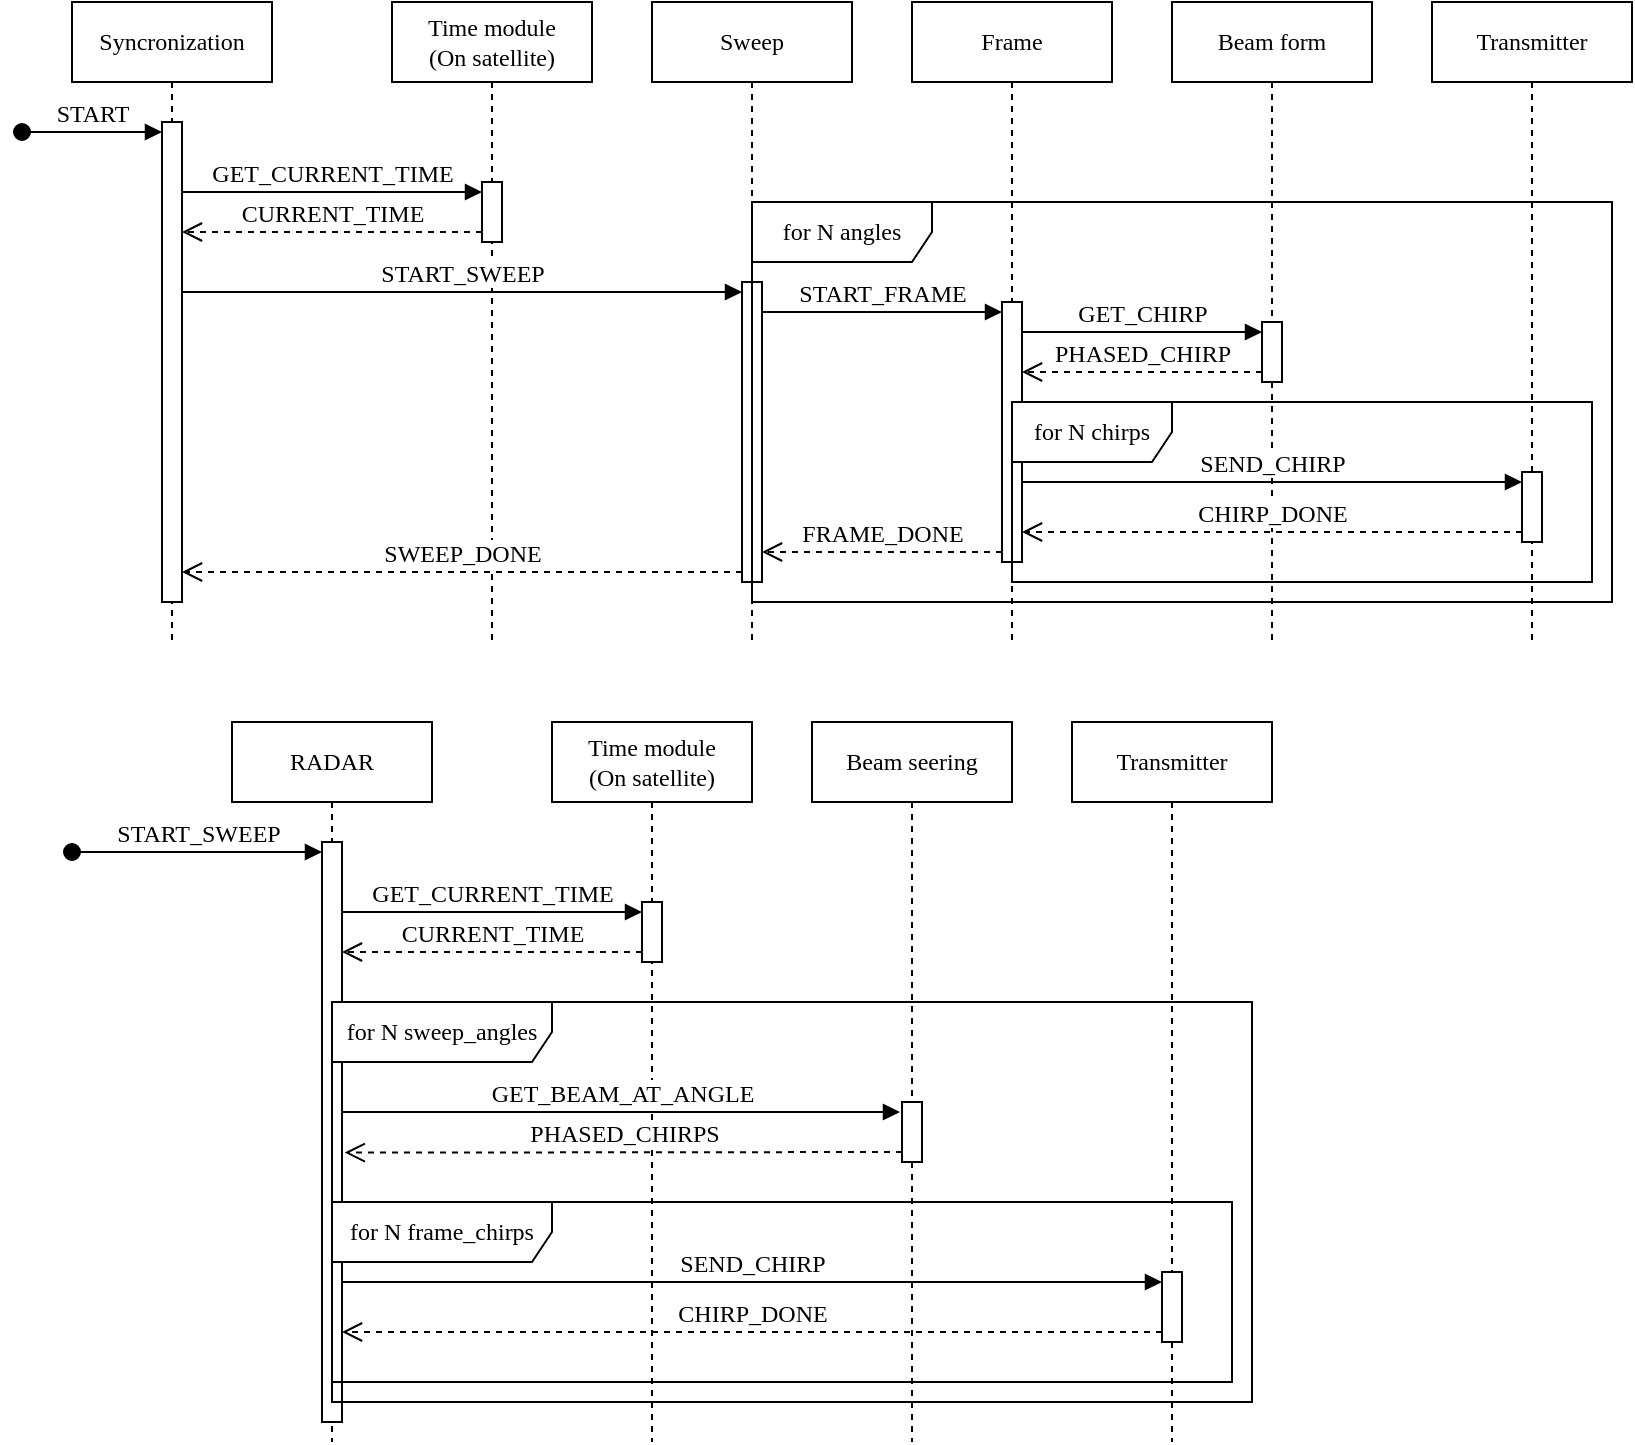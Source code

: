 <mxfile version="26.2.14">
  <diagram name="Page-1" id="kV-45eQNpwQn6KGaD91V">
    <mxGraphModel dx="1426" dy="759" grid="1" gridSize="10" guides="1" tooltips="1" connect="1" arrows="1" fold="1" page="1" pageScale="1" pageWidth="827" pageHeight="1169" math="0" shadow="0">
      <root>
        <mxCell id="0" />
        <mxCell id="1" parent="0" />
        <mxCell id="dV2UwhRpdAfM-n-fXqlM-1" value="Syncronization" style="shape=umlLifeline;perimeter=lifelinePerimeter;whiteSpace=wrap;html=1;container=1;dropTarget=0;collapsible=0;recursiveResize=0;outlineConnect=0;portConstraint=eastwest;newEdgeStyle={&quot;edgeStyle&quot;:&quot;elbowEdgeStyle&quot;,&quot;elbow&quot;:&quot;vertical&quot;,&quot;curved&quot;:0,&quot;rounded&quot;:0};fontFamily=modern;fontSource=https%3A%2F%2Fsourceforge.net%2Fprojects%2Fcm-unicode%2F;fontSize=12;" parent="1" vertex="1">
          <mxGeometry x="40" y="40" width="100" height="320" as="geometry" />
        </mxCell>
        <mxCell id="dV2UwhRpdAfM-n-fXqlM-11" value="" style="html=1;points=[[0,0,0,0,5],[0,1,0,0,-5],[1,0,0,0,5],[1,1,0,0,-5]];perimeter=orthogonalPerimeter;outlineConnect=0;targetShapes=umlLifeline;portConstraint=eastwest;newEdgeStyle={&quot;curved&quot;:0,&quot;rounded&quot;:0};fontFamily=modern;fontSource=https%3A%2F%2Fsourceforge.net%2Fprojects%2Fcm-unicode%2F;fontSize=12;" parent="dV2UwhRpdAfM-n-fXqlM-1" vertex="1">
          <mxGeometry x="45" y="60" width="10" height="240" as="geometry" />
        </mxCell>
        <mxCell id="dV2UwhRpdAfM-n-fXqlM-12" value="START" style="html=1;verticalAlign=bottom;startArrow=oval;endArrow=block;startSize=8;curved=0;rounded=0;entryX=0;entryY=0;entryDx=0;entryDy=5;fontFamily=modern;fontSource=https%3A%2F%2Fsourceforge.net%2Fprojects%2Fcm-unicode%2F;fontSize=12;" parent="dV2UwhRpdAfM-n-fXqlM-1" target="dV2UwhRpdAfM-n-fXqlM-11" edge="1">
          <mxGeometry relative="1" as="geometry">
            <mxPoint x="-25" y="65" as="sourcePoint" />
          </mxGeometry>
        </mxCell>
        <mxCell id="dV2UwhRpdAfM-n-fXqlM-2" value="Time module&lt;br&gt;(On satellite)" style="shape=umlLifeline;perimeter=lifelinePerimeter;whiteSpace=wrap;html=1;container=1;dropTarget=0;collapsible=0;recursiveResize=0;outlineConnect=0;portConstraint=eastwest;newEdgeStyle={&quot;edgeStyle&quot;:&quot;elbowEdgeStyle&quot;,&quot;elbow&quot;:&quot;vertical&quot;,&quot;curved&quot;:0,&quot;rounded&quot;:0};fontFamily=modern;fontSource=https%3A%2F%2Fsourceforge.net%2Fprojects%2Fcm-unicode%2F;fontSize=12;" parent="1" vertex="1">
          <mxGeometry x="200" y="40" width="100" height="320" as="geometry" />
        </mxCell>
        <mxCell id="dV2UwhRpdAfM-n-fXqlM-8" value="" style="html=1;points=[[0,0,0,0,5],[0,1,0,0,-5],[1,0,0,0,5],[1,1,0,0,-5]];perimeter=orthogonalPerimeter;outlineConnect=0;targetShapes=umlLifeline;portConstraint=eastwest;newEdgeStyle={&quot;curved&quot;:0,&quot;rounded&quot;:0};fontFamily=modern;fontSource=https%3A%2F%2Fsourceforge.net%2Fprojects%2Fcm-unicode%2F;fontSize=12;" parent="dV2UwhRpdAfM-n-fXqlM-2" vertex="1">
          <mxGeometry x="45" y="90" width="10" height="30" as="geometry" />
        </mxCell>
        <mxCell id="dV2UwhRpdAfM-n-fXqlM-3" value="Sweep" style="shape=umlLifeline;perimeter=lifelinePerimeter;whiteSpace=wrap;html=1;container=1;dropTarget=0;collapsible=0;recursiveResize=0;outlineConnect=0;portConstraint=eastwest;newEdgeStyle={&quot;edgeStyle&quot;:&quot;elbowEdgeStyle&quot;,&quot;elbow&quot;:&quot;vertical&quot;,&quot;curved&quot;:0,&quot;rounded&quot;:0};fontFamily=modern;fontSource=https%3A%2F%2Fsourceforge.net%2Fprojects%2Fcm-unicode%2F;fontSize=12;" parent="1" vertex="1">
          <mxGeometry x="330" y="40" width="100" height="320" as="geometry" />
        </mxCell>
        <mxCell id="dV2UwhRpdAfM-n-fXqlM-13" value="" style="html=1;points=[[0,0,0,0,5],[0,1,0,0,-5],[1,0,0,0,5],[1,1,0,0,-5]];perimeter=orthogonalPerimeter;outlineConnect=0;targetShapes=umlLifeline;portConstraint=eastwest;newEdgeStyle={&quot;curved&quot;:0,&quot;rounded&quot;:0};fontFamily=modern;fontSource=https%3A%2F%2Fsourceforge.net%2Fprojects%2Fcm-unicode%2F;fontSize=12;" parent="dV2UwhRpdAfM-n-fXqlM-3" vertex="1">
          <mxGeometry x="45" y="140" width="10" height="150" as="geometry" />
        </mxCell>
        <mxCell id="dV2UwhRpdAfM-n-fXqlM-4" value="Frame" style="shape=umlLifeline;perimeter=lifelinePerimeter;whiteSpace=wrap;html=1;container=1;dropTarget=0;collapsible=0;recursiveResize=0;outlineConnect=0;portConstraint=eastwest;newEdgeStyle={&quot;edgeStyle&quot;:&quot;elbowEdgeStyle&quot;,&quot;elbow&quot;:&quot;vertical&quot;,&quot;curved&quot;:0,&quot;rounded&quot;:0};fontFamily=modern;fontSource=https%3A%2F%2Fsourceforge.net%2Fprojects%2Fcm-unicode%2F;fontSize=12;" parent="1" vertex="1">
          <mxGeometry x="460" y="40" width="100" height="320" as="geometry" />
        </mxCell>
        <mxCell id="dV2UwhRpdAfM-n-fXqlM-16" value="" style="html=1;points=[[0,0,0,0,5],[0,1,0,0,-5],[1,0,0,0,5],[1,1,0,0,-5]];perimeter=orthogonalPerimeter;outlineConnect=0;targetShapes=umlLifeline;portConstraint=eastwest;newEdgeStyle={&quot;curved&quot;:0,&quot;rounded&quot;:0};fontFamily=modern;fontSource=https%3A%2F%2Fsourceforge.net%2Fprojects%2Fcm-unicode%2F;fontSize=12;" parent="dV2UwhRpdAfM-n-fXqlM-4" vertex="1">
          <mxGeometry x="45" y="150" width="10" height="130" as="geometry" />
        </mxCell>
        <mxCell id="dV2UwhRpdAfM-n-fXqlM-5" value="Beam form" style="shape=umlLifeline;perimeter=lifelinePerimeter;whiteSpace=wrap;html=1;container=1;dropTarget=0;collapsible=0;recursiveResize=0;outlineConnect=0;portConstraint=eastwest;newEdgeStyle={&quot;edgeStyle&quot;:&quot;elbowEdgeStyle&quot;,&quot;elbow&quot;:&quot;vertical&quot;,&quot;curved&quot;:0,&quot;rounded&quot;:0};fontFamily=modern;fontSource=https%3A%2F%2Fsourceforge.net%2Fprojects%2Fcm-unicode%2F;fontSize=12;" parent="1" vertex="1">
          <mxGeometry x="590" y="40" width="100" height="320" as="geometry" />
        </mxCell>
        <mxCell id="dV2UwhRpdAfM-n-fXqlM-6" value="Transmitter" style="shape=umlLifeline;perimeter=lifelinePerimeter;whiteSpace=wrap;html=1;container=1;dropTarget=0;collapsible=0;recursiveResize=0;outlineConnect=0;portConstraint=eastwest;newEdgeStyle={&quot;edgeStyle&quot;:&quot;elbowEdgeStyle&quot;,&quot;elbow&quot;:&quot;vertical&quot;,&quot;curved&quot;:0,&quot;rounded&quot;:0};fontFamily=modern;fontSource=https%3A%2F%2Fsourceforge.net%2Fprojects%2Fcm-unicode%2F;fontSize=12;" parent="1" vertex="1">
          <mxGeometry x="720" y="40" width="100" height="320" as="geometry" />
        </mxCell>
        <mxCell id="dV2UwhRpdAfM-n-fXqlM-9" value="GET_CURRENT_TIME" style="html=1;verticalAlign=bottom;endArrow=block;curved=0;rounded=0;entryX=0;entryY=0;entryDx=0;entryDy=5;fontFamily=modern;fontSource=https%3A%2F%2Fsourceforge.net%2Fprojects%2Fcm-unicode%2F;fontSize=12;" parent="1" source="dV2UwhRpdAfM-n-fXqlM-11" target="dV2UwhRpdAfM-n-fXqlM-8" edge="1">
          <mxGeometry relative="1" as="geometry">
            <mxPoint x="130" y="135" as="sourcePoint" />
          </mxGeometry>
        </mxCell>
        <mxCell id="dV2UwhRpdAfM-n-fXqlM-10" value="CURRENT_TIME" style="html=1;verticalAlign=bottom;endArrow=open;dashed=1;endSize=8;curved=0;rounded=0;exitX=0;exitY=1;exitDx=0;exitDy=-5;fontFamily=modern;fontSource=https%3A%2F%2Fsourceforge.net%2Fprojects%2Fcm-unicode%2F;fontSize=12;" parent="1" source="dV2UwhRpdAfM-n-fXqlM-8" target="dV2UwhRpdAfM-n-fXqlM-11" edge="1">
          <mxGeometry relative="1" as="geometry">
            <mxPoint x="130" y="205" as="targetPoint" />
          </mxGeometry>
        </mxCell>
        <mxCell id="dV2UwhRpdAfM-n-fXqlM-14" value="START_SWEEP" style="html=1;verticalAlign=bottom;endArrow=block;curved=0;rounded=0;entryX=0;entryY=0;entryDx=0;entryDy=5;fontFamily=modern;fontSource=https%3A%2F%2Fsourceforge.net%2Fprojects%2Fcm-unicode%2F;fontSize=12;" parent="1" source="dV2UwhRpdAfM-n-fXqlM-11" target="dV2UwhRpdAfM-n-fXqlM-13" edge="1">
          <mxGeometry relative="1" as="geometry">
            <mxPoint x="305" y="245" as="sourcePoint" />
          </mxGeometry>
        </mxCell>
        <mxCell id="dV2UwhRpdAfM-n-fXqlM-15" value="SWEEP_DONE" style="html=1;verticalAlign=bottom;endArrow=open;dashed=1;endSize=8;curved=0;rounded=0;exitX=0;exitY=1;exitDx=0;exitDy=-5;fontFamily=modern;fontSource=https%3A%2F%2Fsourceforge.net%2Fprojects%2Fcm-unicode%2F;fontSize=12;" parent="1" source="dV2UwhRpdAfM-n-fXqlM-13" target="dV2UwhRpdAfM-n-fXqlM-11" edge="1">
          <mxGeometry relative="1" as="geometry">
            <mxPoint x="305" y="315" as="targetPoint" />
          </mxGeometry>
        </mxCell>
        <mxCell id="dV2UwhRpdAfM-n-fXqlM-17" value="START_FRAME" style="html=1;verticalAlign=bottom;endArrow=block;curved=0;rounded=0;entryX=0;entryY=0;entryDx=0;entryDy=5;fontFamily=modern;fontSource=https%3A%2F%2Fsourceforge.net%2Fprojects%2Fcm-unicode%2F;fontSize=12;" parent="1" source="dV2UwhRpdAfM-n-fXqlM-13" target="dV2UwhRpdAfM-n-fXqlM-16" edge="1">
          <mxGeometry relative="1" as="geometry">
            <mxPoint x="435" y="255" as="sourcePoint" />
          </mxGeometry>
        </mxCell>
        <mxCell id="dV2UwhRpdAfM-n-fXqlM-18" value="FRAME_DONE" style="html=1;verticalAlign=bottom;endArrow=open;dashed=1;endSize=8;curved=0;rounded=0;exitX=0;exitY=1;exitDx=0;exitDy=-5;fontFamily=modern;fontSource=https%3A%2F%2Fsourceforge.net%2Fprojects%2Fcm-unicode%2F;fontSize=12;" parent="1" source="dV2UwhRpdAfM-n-fXqlM-16" target="dV2UwhRpdAfM-n-fXqlM-13" edge="1">
          <mxGeometry relative="1" as="geometry">
            <mxPoint x="435" y="325" as="targetPoint" />
          </mxGeometry>
        </mxCell>
        <mxCell id="dV2UwhRpdAfM-n-fXqlM-19" value="for N angles" style="shape=umlFrame;whiteSpace=wrap;html=1;pointerEvents=0;width=90;height=30;fontFamily=modern;fontSource=https%3A%2F%2Fsourceforge.net%2Fprojects%2Fcm-unicode%2F;fontSize=12;" parent="1" vertex="1">
          <mxGeometry x="380" y="140" width="430" height="200" as="geometry" />
        </mxCell>
        <mxCell id="dV2UwhRpdAfM-n-fXqlM-21" value="" style="html=1;points=[[0,0,0,0,5],[0,1,0,0,-5],[1,0,0,0,5],[1,1,0,0,-5]];perimeter=orthogonalPerimeter;outlineConnect=0;targetShapes=umlLifeline;portConstraint=eastwest;newEdgeStyle={&quot;curved&quot;:0,&quot;rounded&quot;:0};fontFamily=modern;fontSource=https%3A%2F%2Fsourceforge.net%2Fprojects%2Fcm-unicode%2F;fontSize=12;" parent="1" vertex="1">
          <mxGeometry x="635" y="200" width="10" height="30" as="geometry" />
        </mxCell>
        <mxCell id="dV2UwhRpdAfM-n-fXqlM-22" value="GET_CHIRP" style="html=1;verticalAlign=bottom;endArrow=block;curved=0;rounded=0;entryX=0;entryY=0;entryDx=0;entryDy=5;exitX=1;exitY=0;exitDx=0;exitDy=5;exitPerimeter=0;fontFamily=modern;fontSource=https%3A%2F%2Fsourceforge.net%2Fprojects%2Fcm-unicode%2F;fontSize=12;" parent="1" edge="1">
          <mxGeometry relative="1" as="geometry">
            <mxPoint x="515" y="205" as="sourcePoint" />
            <mxPoint x="635" y="205" as="targetPoint" />
          </mxGeometry>
        </mxCell>
        <mxCell id="dV2UwhRpdAfM-n-fXqlM-23" value="PHASED_CHIRP" style="html=1;verticalAlign=bottom;endArrow=open;dashed=1;endSize=8;curved=0;rounded=0;exitX=0;exitY=1;exitDx=0;exitDy=-5;fontFamily=modern;fontSource=https%3A%2F%2Fsourceforge.net%2Fprojects%2Fcm-unicode%2F;fontSize=12;" parent="1" source="dV2UwhRpdAfM-n-fXqlM-21" target="dV2UwhRpdAfM-n-fXqlM-16" edge="1">
          <mxGeometry relative="1" as="geometry">
            <mxPoint x="565" y="345" as="targetPoint" />
          </mxGeometry>
        </mxCell>
        <mxCell id="dV2UwhRpdAfM-n-fXqlM-28" value="for N chirps" style="shape=umlFrame;whiteSpace=wrap;html=1;pointerEvents=0;width=80;height=30;fontFamily=modern;fontSource=https%3A%2F%2Fsourceforge.net%2Fprojects%2Fcm-unicode%2F;fontSize=12;" parent="1" vertex="1">
          <mxGeometry x="510" y="240" width="290" height="90" as="geometry" />
        </mxCell>
        <mxCell id="dV2UwhRpdAfM-n-fXqlM-29" value="" style="html=1;points=[[0,0,0,0,5],[0,1,0,0,-5],[1,0,0,0,5],[1,1,0,0,-5]];perimeter=orthogonalPerimeter;outlineConnect=0;targetShapes=umlLifeline;portConstraint=eastwest;newEdgeStyle={&quot;curved&quot;:0,&quot;rounded&quot;:0};fontFamily=modern;fontSource=https%3A%2F%2Fsourceforge.net%2Fprojects%2Fcm-unicode%2F;fontSize=12;" parent="1" vertex="1">
          <mxGeometry x="765" y="275" width="10" height="35" as="geometry" />
        </mxCell>
        <mxCell id="dV2UwhRpdAfM-n-fXqlM-30" value="SEND_CHIRP" style="html=1;verticalAlign=bottom;endArrow=block;curved=0;rounded=0;entryX=0;entryY=0;entryDx=0;entryDy=5;fontFamily=modern;fontSource=https%3A%2F%2Fsourceforge.net%2Fprojects%2Fcm-unicode%2F;fontSize=12;" parent="1" source="dV2UwhRpdAfM-n-fXqlM-16" target="dV2UwhRpdAfM-n-fXqlM-29" edge="1">
          <mxGeometry relative="1" as="geometry">
            <mxPoint x="695" y="390" as="sourcePoint" />
          </mxGeometry>
        </mxCell>
        <mxCell id="dV2UwhRpdAfM-n-fXqlM-31" value="CHIRP_DONE" style="html=1;verticalAlign=bottom;endArrow=open;dashed=1;endSize=8;curved=0;rounded=0;exitX=0;exitY=1;exitDx=0;exitDy=-5;fontFamily=modern;fontSource=https%3A%2F%2Fsourceforge.net%2Fprojects%2Fcm-unicode%2F;fontSize=12;" parent="1" source="dV2UwhRpdAfM-n-fXqlM-29" target="dV2UwhRpdAfM-n-fXqlM-16" edge="1">
          <mxGeometry relative="1" as="geometry">
            <mxPoint x="695" y="460" as="targetPoint" />
          </mxGeometry>
        </mxCell>
        <mxCell id="aHgUXemeiwbD6eJTPdw7-1" value="RADAR" style="shape=umlLifeline;perimeter=lifelinePerimeter;whiteSpace=wrap;html=1;container=1;dropTarget=0;collapsible=0;recursiveResize=0;outlineConnect=0;portConstraint=eastwest;newEdgeStyle={&quot;edgeStyle&quot;:&quot;elbowEdgeStyle&quot;,&quot;elbow&quot;:&quot;vertical&quot;,&quot;curved&quot;:0,&quot;rounded&quot;:0};fontFamily=modern;fontSource=https%3A%2F%2Fsourceforge.net%2Fprojects%2Fcm-unicode%2F;fontSize=12;" parent="1" vertex="1">
          <mxGeometry x="120" y="400" width="100" height="360" as="geometry" />
        </mxCell>
        <mxCell id="aHgUXemeiwbD6eJTPdw7-2" value="" style="html=1;points=[[0,0,0,0,5],[0,1,0,0,-5],[1,0,0,0,5],[1,1,0,0,-5]];perimeter=orthogonalPerimeter;outlineConnect=0;targetShapes=umlLifeline;portConstraint=eastwest;newEdgeStyle={&quot;curved&quot;:0,&quot;rounded&quot;:0};fontFamily=modern;fontSource=https%3A%2F%2Fsourceforge.net%2Fprojects%2Fcm-unicode%2F;fontSize=12;" parent="aHgUXemeiwbD6eJTPdw7-1" vertex="1">
          <mxGeometry x="45" y="60" width="10" height="290" as="geometry" />
        </mxCell>
        <mxCell id="aHgUXemeiwbD6eJTPdw7-3" value="START_SWEEP" style="html=1;verticalAlign=bottom;startArrow=oval;endArrow=block;startSize=8;curved=0;rounded=0;entryX=0;entryY=0;entryDx=0;entryDy=5;fontFamily=modern;fontSource=https%3A%2F%2Fsourceforge.net%2Fprojects%2Fcm-unicode%2F;fontSize=12;" parent="aHgUXemeiwbD6eJTPdw7-1" target="aHgUXemeiwbD6eJTPdw7-2" edge="1">
          <mxGeometry relative="1" as="geometry">
            <mxPoint x="-80" y="65" as="sourcePoint" />
          </mxGeometry>
        </mxCell>
        <mxCell id="aHgUXemeiwbD6eJTPdw7-4" value="Time module&lt;br&gt;(On satellite)" style="shape=umlLifeline;perimeter=lifelinePerimeter;whiteSpace=wrap;html=1;container=1;dropTarget=0;collapsible=0;recursiveResize=0;outlineConnect=0;portConstraint=eastwest;newEdgeStyle={&quot;edgeStyle&quot;:&quot;elbowEdgeStyle&quot;,&quot;elbow&quot;:&quot;vertical&quot;,&quot;curved&quot;:0,&quot;rounded&quot;:0};fontFamily=modern;fontSource=https%3A%2F%2Fsourceforge.net%2Fprojects%2Fcm-unicode%2F;fontSize=12;" parent="1" vertex="1">
          <mxGeometry x="280" y="400" width="100" height="360" as="geometry" />
        </mxCell>
        <mxCell id="aHgUXemeiwbD6eJTPdw7-5" value="" style="html=1;points=[[0,0,0,0,5],[0,1,0,0,-5],[1,0,0,0,5],[1,1,0,0,-5]];perimeter=orthogonalPerimeter;outlineConnect=0;targetShapes=umlLifeline;portConstraint=eastwest;newEdgeStyle={&quot;curved&quot;:0,&quot;rounded&quot;:0};fontFamily=modern;fontSource=https%3A%2F%2Fsourceforge.net%2Fprojects%2Fcm-unicode%2F;fontSize=12;" parent="aHgUXemeiwbD6eJTPdw7-4" vertex="1">
          <mxGeometry x="45" y="90" width="10" height="30" as="geometry" />
        </mxCell>
        <mxCell id="aHgUXemeiwbD6eJTPdw7-10" value="Beam seering" style="shape=umlLifeline;perimeter=lifelinePerimeter;whiteSpace=wrap;html=1;container=1;dropTarget=0;collapsible=0;recursiveResize=0;outlineConnect=0;portConstraint=eastwest;newEdgeStyle={&quot;edgeStyle&quot;:&quot;elbowEdgeStyle&quot;,&quot;elbow&quot;:&quot;vertical&quot;,&quot;curved&quot;:0,&quot;rounded&quot;:0};fontFamily=modern;fontSource=https%3A%2F%2Fsourceforge.net%2Fprojects%2Fcm-unicode%2F;fontSize=12;" parent="1" vertex="1">
          <mxGeometry x="410" y="400" width="100" height="360" as="geometry" />
        </mxCell>
        <mxCell id="aHgUXemeiwbD6eJTPdw7-11" value="Transmitter" style="shape=umlLifeline;perimeter=lifelinePerimeter;whiteSpace=wrap;html=1;container=1;dropTarget=0;collapsible=0;recursiveResize=0;outlineConnect=0;portConstraint=eastwest;newEdgeStyle={&quot;edgeStyle&quot;:&quot;elbowEdgeStyle&quot;,&quot;elbow&quot;:&quot;vertical&quot;,&quot;curved&quot;:0,&quot;rounded&quot;:0};fontFamily=modern;fontSource=https%3A%2F%2Fsourceforge.net%2Fprojects%2Fcm-unicode%2F;fontSize=12;" parent="1" vertex="1">
          <mxGeometry x="540" y="400" width="100" height="360" as="geometry" />
        </mxCell>
        <mxCell id="aHgUXemeiwbD6eJTPdw7-12" value="GET_CURRENT_TIME" style="html=1;verticalAlign=bottom;endArrow=block;curved=0;rounded=0;entryX=0;entryY=0;entryDx=0;entryDy=5;fontFamily=modern;fontSource=https%3A%2F%2Fsourceforge.net%2Fprojects%2Fcm-unicode%2F;fontSize=12;" parent="1" source="aHgUXemeiwbD6eJTPdw7-2" target="aHgUXemeiwbD6eJTPdw7-5" edge="1">
          <mxGeometry relative="1" as="geometry">
            <mxPoint x="210" y="495" as="sourcePoint" />
          </mxGeometry>
        </mxCell>
        <mxCell id="aHgUXemeiwbD6eJTPdw7-13" value="CURRENT_TIME" style="html=1;verticalAlign=bottom;endArrow=open;dashed=1;endSize=8;curved=0;rounded=0;exitX=0;exitY=1;exitDx=0;exitDy=-5;fontFamily=modern;fontSource=https%3A%2F%2Fsourceforge.net%2Fprojects%2Fcm-unicode%2F;fontSize=12;" parent="1" source="aHgUXemeiwbD6eJTPdw7-5" target="aHgUXemeiwbD6eJTPdw7-2" edge="1">
          <mxGeometry relative="1" as="geometry">
            <mxPoint x="210" y="565" as="targetPoint" />
          </mxGeometry>
        </mxCell>
        <mxCell id="aHgUXemeiwbD6eJTPdw7-18" value="for N sweep_angles" style="shape=umlFrame;whiteSpace=wrap;html=1;pointerEvents=0;width=110;height=30;fontFamily=modern;fontSource=https%3A%2F%2Fsourceforge.net%2Fprojects%2Fcm-unicode%2F;fontSize=12;" parent="1" vertex="1">
          <mxGeometry x="170" y="540" width="460" height="200" as="geometry" />
        </mxCell>
        <mxCell id="aHgUXemeiwbD6eJTPdw7-19" value="" style="html=1;points=[[0,0,0,0,5],[0,1,0,0,-5],[1,0,0,0,5],[1,1,0,0,-5]];perimeter=orthogonalPerimeter;outlineConnect=0;targetShapes=umlLifeline;portConstraint=eastwest;newEdgeStyle={&quot;curved&quot;:0,&quot;rounded&quot;:0};fontFamily=modern;fontSource=https%3A%2F%2Fsourceforge.net%2Fprojects%2Fcm-unicode%2F;fontSize=12;" parent="1" vertex="1">
          <mxGeometry x="455" y="590" width="10" height="30" as="geometry" />
        </mxCell>
        <mxCell id="aHgUXemeiwbD6eJTPdw7-22" value="for N frame_chirps" style="shape=umlFrame;whiteSpace=wrap;html=1;pointerEvents=0;width=110;height=30;fontFamily=modern;fontSource=https%3A%2F%2Fsourceforge.net%2Fprojects%2Fcm-unicode%2F;fontSize=12;" parent="1" vertex="1">
          <mxGeometry x="170" y="640" width="450" height="90" as="geometry" />
        </mxCell>
        <mxCell id="aHgUXemeiwbD6eJTPdw7-23" value="" style="html=1;points=[[0,0,0,0,5],[0,1,0,0,-5],[1,0,0,0,5],[1,1,0,0,-5]];perimeter=orthogonalPerimeter;outlineConnect=0;targetShapes=umlLifeline;portConstraint=eastwest;newEdgeStyle={&quot;curved&quot;:0,&quot;rounded&quot;:0};fontFamily=modern;fontSource=https%3A%2F%2Fsourceforge.net%2Fprojects%2Fcm-unicode%2F;fontSize=12;" parent="1" vertex="1">
          <mxGeometry x="585" y="675" width="10" height="35" as="geometry" />
        </mxCell>
        <mxCell id="aHgUXemeiwbD6eJTPdw7-24" value="SEND_CHIRP" style="html=1;verticalAlign=bottom;endArrow=block;curved=0;rounded=0;entryX=0;entryY=0;entryDx=0;entryDy=5;fontFamily=modern;fontSource=https%3A%2F%2Fsourceforge.net%2Fprojects%2Fcm-unicode%2F;fontSize=12;" parent="1" source="aHgUXemeiwbD6eJTPdw7-2" target="aHgUXemeiwbD6eJTPdw7-23" edge="1">
          <mxGeometry relative="1" as="geometry">
            <mxPoint x="335" y="680" as="sourcePoint" />
          </mxGeometry>
        </mxCell>
        <mxCell id="aHgUXemeiwbD6eJTPdw7-25" value="CHIRP_DONE" style="html=1;verticalAlign=bottom;endArrow=open;dashed=1;endSize=8;curved=0;rounded=0;exitX=0;exitY=1;exitDx=0;exitDy=-5;fontFamily=modern;fontSource=https%3A%2F%2Fsourceforge.net%2Fprojects%2Fcm-unicode%2F;fontSize=12;" parent="1" source="aHgUXemeiwbD6eJTPdw7-23" target="aHgUXemeiwbD6eJTPdw7-2" edge="1">
          <mxGeometry relative="1" as="geometry">
            <mxPoint x="335" y="705" as="targetPoint" />
          </mxGeometry>
        </mxCell>
        <mxCell id="aHgUXemeiwbD6eJTPdw7-26" value="&lt;span style=&quot;font-family: modern; font-size: 12px;&quot;&gt;GET_BEAM_AT_ANGLE&lt;/span&gt;" style="html=1;verticalAlign=bottom;endArrow=block;curved=0;rounded=0;" parent="1" edge="1">
          <mxGeometry width="80" relative="1" as="geometry">
            <mxPoint x="175" y="595" as="sourcePoint" />
            <mxPoint x="454" y="595" as="targetPoint" />
          </mxGeometry>
        </mxCell>
        <mxCell id="aHgUXemeiwbD6eJTPdw7-27" value="&lt;span style=&quot;font-family: modern; font-size: 12px;&quot;&gt;PHASED_CHIRPS&lt;/span&gt;" style="html=1;verticalAlign=bottom;endArrow=open;dashed=1;endSize=8;curved=0;rounded=0;exitX=0;exitY=1;exitDx=0;exitDy=-5;exitPerimeter=0;entryX=1.138;entryY=0.57;entryDx=0;entryDy=0;entryPerimeter=0;" parent="1" source="aHgUXemeiwbD6eJTPdw7-19" edge="1">
          <mxGeometry relative="1" as="geometry">
            <mxPoint x="450" y="616" as="sourcePoint" />
            <mxPoint x="176.38" y="615.3" as="targetPoint" />
          </mxGeometry>
        </mxCell>
      </root>
    </mxGraphModel>
  </diagram>
</mxfile>
